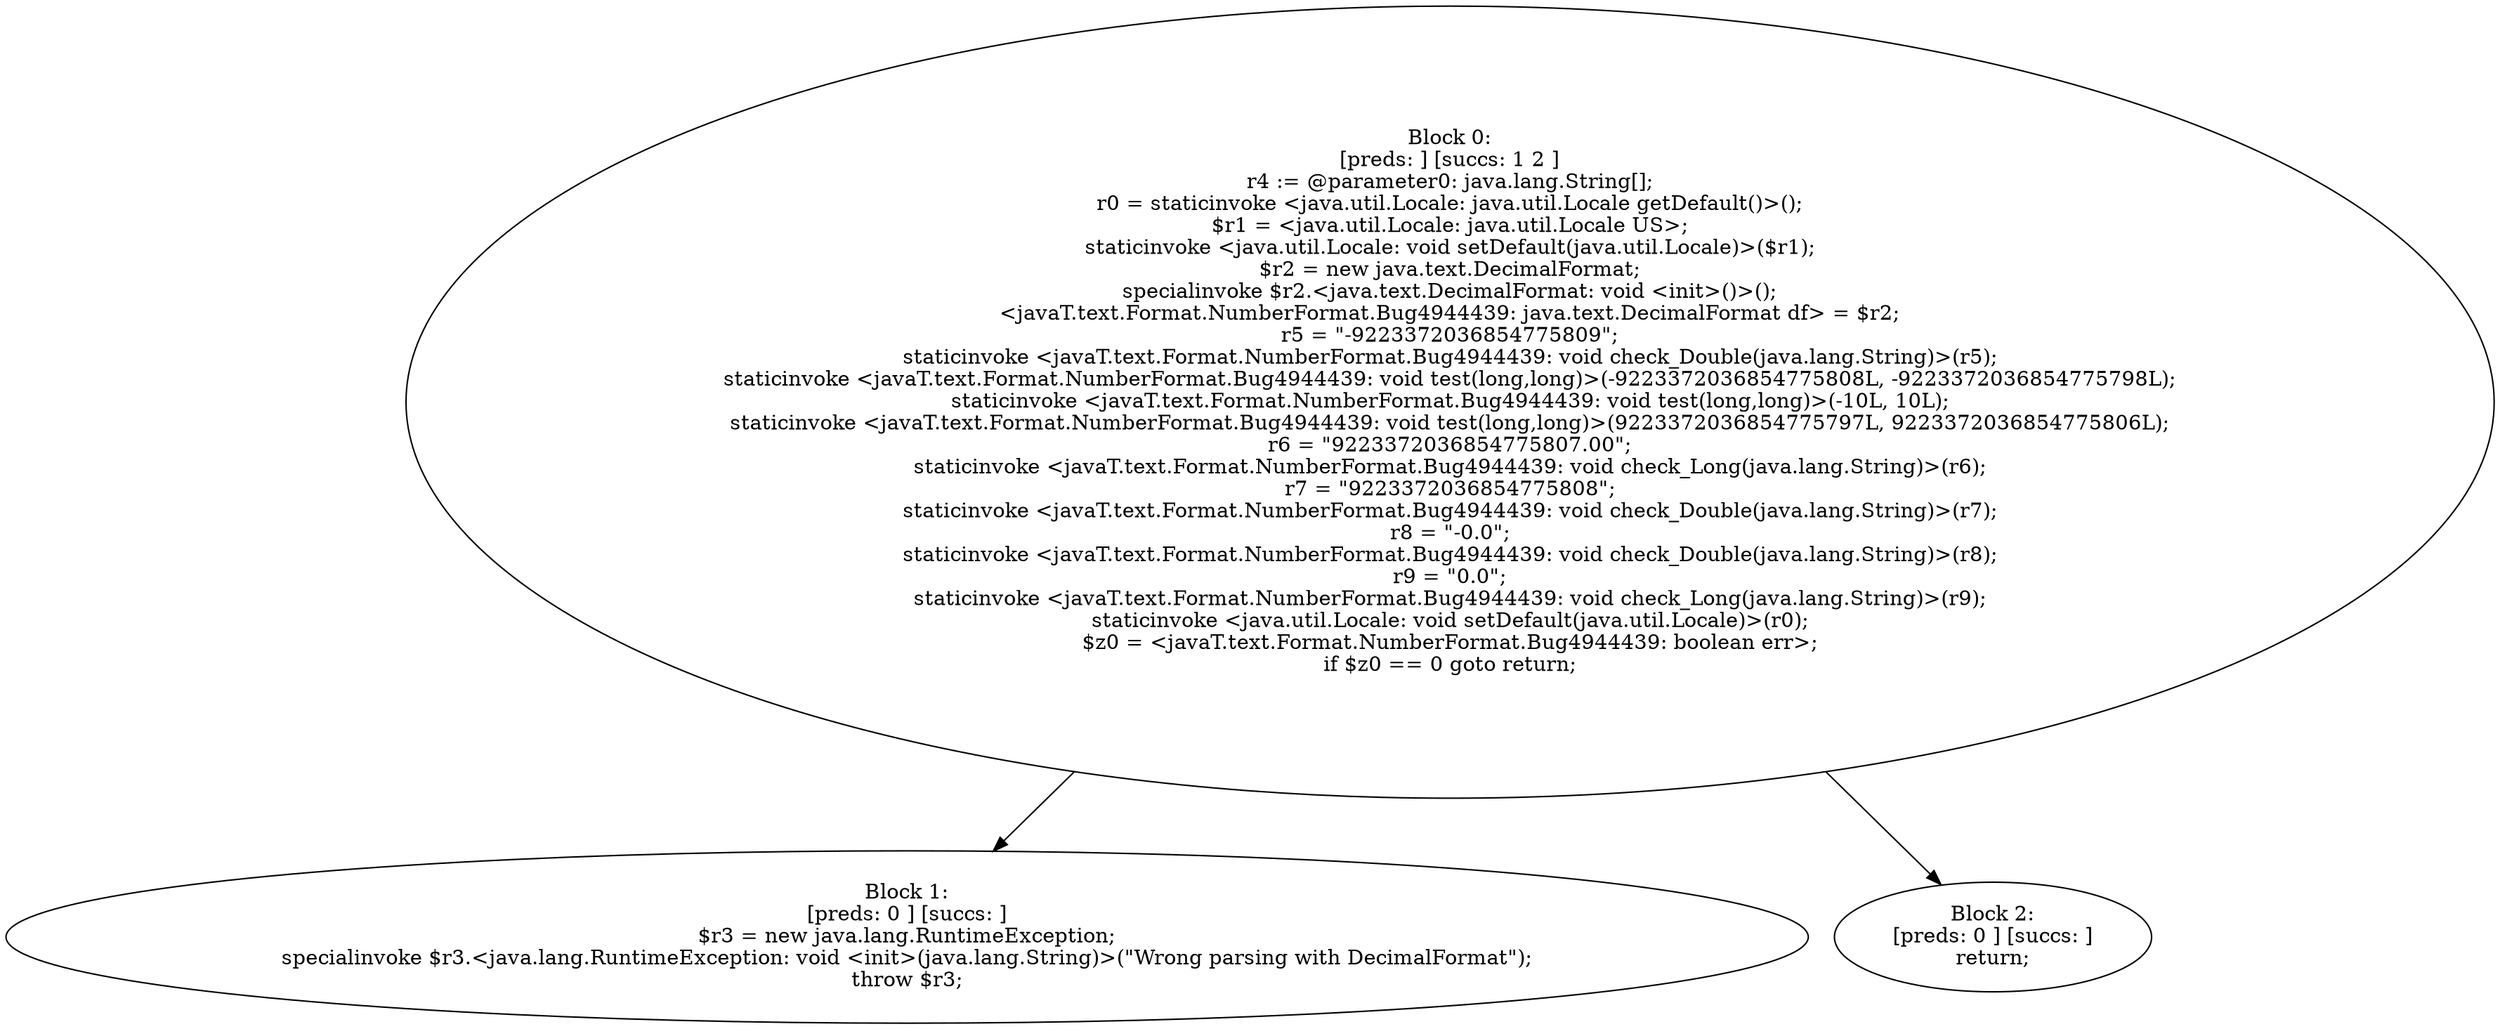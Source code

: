 digraph "unitGraph" {
    "Block 0:
[preds: ] [succs: 1 2 ]
r4 := @parameter0: java.lang.String[];
r0 = staticinvoke <java.util.Locale: java.util.Locale getDefault()>();
$r1 = <java.util.Locale: java.util.Locale US>;
staticinvoke <java.util.Locale: void setDefault(java.util.Locale)>($r1);
$r2 = new java.text.DecimalFormat;
specialinvoke $r2.<java.text.DecimalFormat: void <init>()>();
<javaT.text.Format.NumberFormat.Bug4944439: java.text.DecimalFormat df> = $r2;
r5 = \"-9223372036854775809\";
staticinvoke <javaT.text.Format.NumberFormat.Bug4944439: void check_Double(java.lang.String)>(r5);
staticinvoke <javaT.text.Format.NumberFormat.Bug4944439: void test(long,long)>(-9223372036854775808L, -9223372036854775798L);
staticinvoke <javaT.text.Format.NumberFormat.Bug4944439: void test(long,long)>(-10L, 10L);
staticinvoke <javaT.text.Format.NumberFormat.Bug4944439: void test(long,long)>(9223372036854775797L, 9223372036854775806L);
r6 = \"9223372036854775807.00\";
staticinvoke <javaT.text.Format.NumberFormat.Bug4944439: void check_Long(java.lang.String)>(r6);
r7 = \"9223372036854775808\";
staticinvoke <javaT.text.Format.NumberFormat.Bug4944439: void check_Double(java.lang.String)>(r7);
r8 = \"-0.0\";
staticinvoke <javaT.text.Format.NumberFormat.Bug4944439: void check_Double(java.lang.String)>(r8);
r9 = \"0.0\";
staticinvoke <javaT.text.Format.NumberFormat.Bug4944439: void check_Long(java.lang.String)>(r9);
staticinvoke <java.util.Locale: void setDefault(java.util.Locale)>(r0);
$z0 = <javaT.text.Format.NumberFormat.Bug4944439: boolean err>;
if $z0 == 0 goto return;
"
    "Block 1:
[preds: 0 ] [succs: ]
$r3 = new java.lang.RuntimeException;
specialinvoke $r3.<java.lang.RuntimeException: void <init>(java.lang.String)>(\"Wrong parsing with DecimalFormat\");
throw $r3;
"
    "Block 2:
[preds: 0 ] [succs: ]
return;
"
    "Block 0:
[preds: ] [succs: 1 2 ]
r4 := @parameter0: java.lang.String[];
r0 = staticinvoke <java.util.Locale: java.util.Locale getDefault()>();
$r1 = <java.util.Locale: java.util.Locale US>;
staticinvoke <java.util.Locale: void setDefault(java.util.Locale)>($r1);
$r2 = new java.text.DecimalFormat;
specialinvoke $r2.<java.text.DecimalFormat: void <init>()>();
<javaT.text.Format.NumberFormat.Bug4944439: java.text.DecimalFormat df> = $r2;
r5 = \"-9223372036854775809\";
staticinvoke <javaT.text.Format.NumberFormat.Bug4944439: void check_Double(java.lang.String)>(r5);
staticinvoke <javaT.text.Format.NumberFormat.Bug4944439: void test(long,long)>(-9223372036854775808L, -9223372036854775798L);
staticinvoke <javaT.text.Format.NumberFormat.Bug4944439: void test(long,long)>(-10L, 10L);
staticinvoke <javaT.text.Format.NumberFormat.Bug4944439: void test(long,long)>(9223372036854775797L, 9223372036854775806L);
r6 = \"9223372036854775807.00\";
staticinvoke <javaT.text.Format.NumberFormat.Bug4944439: void check_Long(java.lang.String)>(r6);
r7 = \"9223372036854775808\";
staticinvoke <javaT.text.Format.NumberFormat.Bug4944439: void check_Double(java.lang.String)>(r7);
r8 = \"-0.0\";
staticinvoke <javaT.text.Format.NumberFormat.Bug4944439: void check_Double(java.lang.String)>(r8);
r9 = \"0.0\";
staticinvoke <javaT.text.Format.NumberFormat.Bug4944439: void check_Long(java.lang.String)>(r9);
staticinvoke <java.util.Locale: void setDefault(java.util.Locale)>(r0);
$z0 = <javaT.text.Format.NumberFormat.Bug4944439: boolean err>;
if $z0 == 0 goto return;
"->"Block 1:
[preds: 0 ] [succs: ]
$r3 = new java.lang.RuntimeException;
specialinvoke $r3.<java.lang.RuntimeException: void <init>(java.lang.String)>(\"Wrong parsing with DecimalFormat\");
throw $r3;
";
    "Block 0:
[preds: ] [succs: 1 2 ]
r4 := @parameter0: java.lang.String[];
r0 = staticinvoke <java.util.Locale: java.util.Locale getDefault()>();
$r1 = <java.util.Locale: java.util.Locale US>;
staticinvoke <java.util.Locale: void setDefault(java.util.Locale)>($r1);
$r2 = new java.text.DecimalFormat;
specialinvoke $r2.<java.text.DecimalFormat: void <init>()>();
<javaT.text.Format.NumberFormat.Bug4944439: java.text.DecimalFormat df> = $r2;
r5 = \"-9223372036854775809\";
staticinvoke <javaT.text.Format.NumberFormat.Bug4944439: void check_Double(java.lang.String)>(r5);
staticinvoke <javaT.text.Format.NumberFormat.Bug4944439: void test(long,long)>(-9223372036854775808L, -9223372036854775798L);
staticinvoke <javaT.text.Format.NumberFormat.Bug4944439: void test(long,long)>(-10L, 10L);
staticinvoke <javaT.text.Format.NumberFormat.Bug4944439: void test(long,long)>(9223372036854775797L, 9223372036854775806L);
r6 = \"9223372036854775807.00\";
staticinvoke <javaT.text.Format.NumberFormat.Bug4944439: void check_Long(java.lang.String)>(r6);
r7 = \"9223372036854775808\";
staticinvoke <javaT.text.Format.NumberFormat.Bug4944439: void check_Double(java.lang.String)>(r7);
r8 = \"-0.0\";
staticinvoke <javaT.text.Format.NumberFormat.Bug4944439: void check_Double(java.lang.String)>(r8);
r9 = \"0.0\";
staticinvoke <javaT.text.Format.NumberFormat.Bug4944439: void check_Long(java.lang.String)>(r9);
staticinvoke <java.util.Locale: void setDefault(java.util.Locale)>(r0);
$z0 = <javaT.text.Format.NumberFormat.Bug4944439: boolean err>;
if $z0 == 0 goto return;
"->"Block 2:
[preds: 0 ] [succs: ]
return;
";
}
